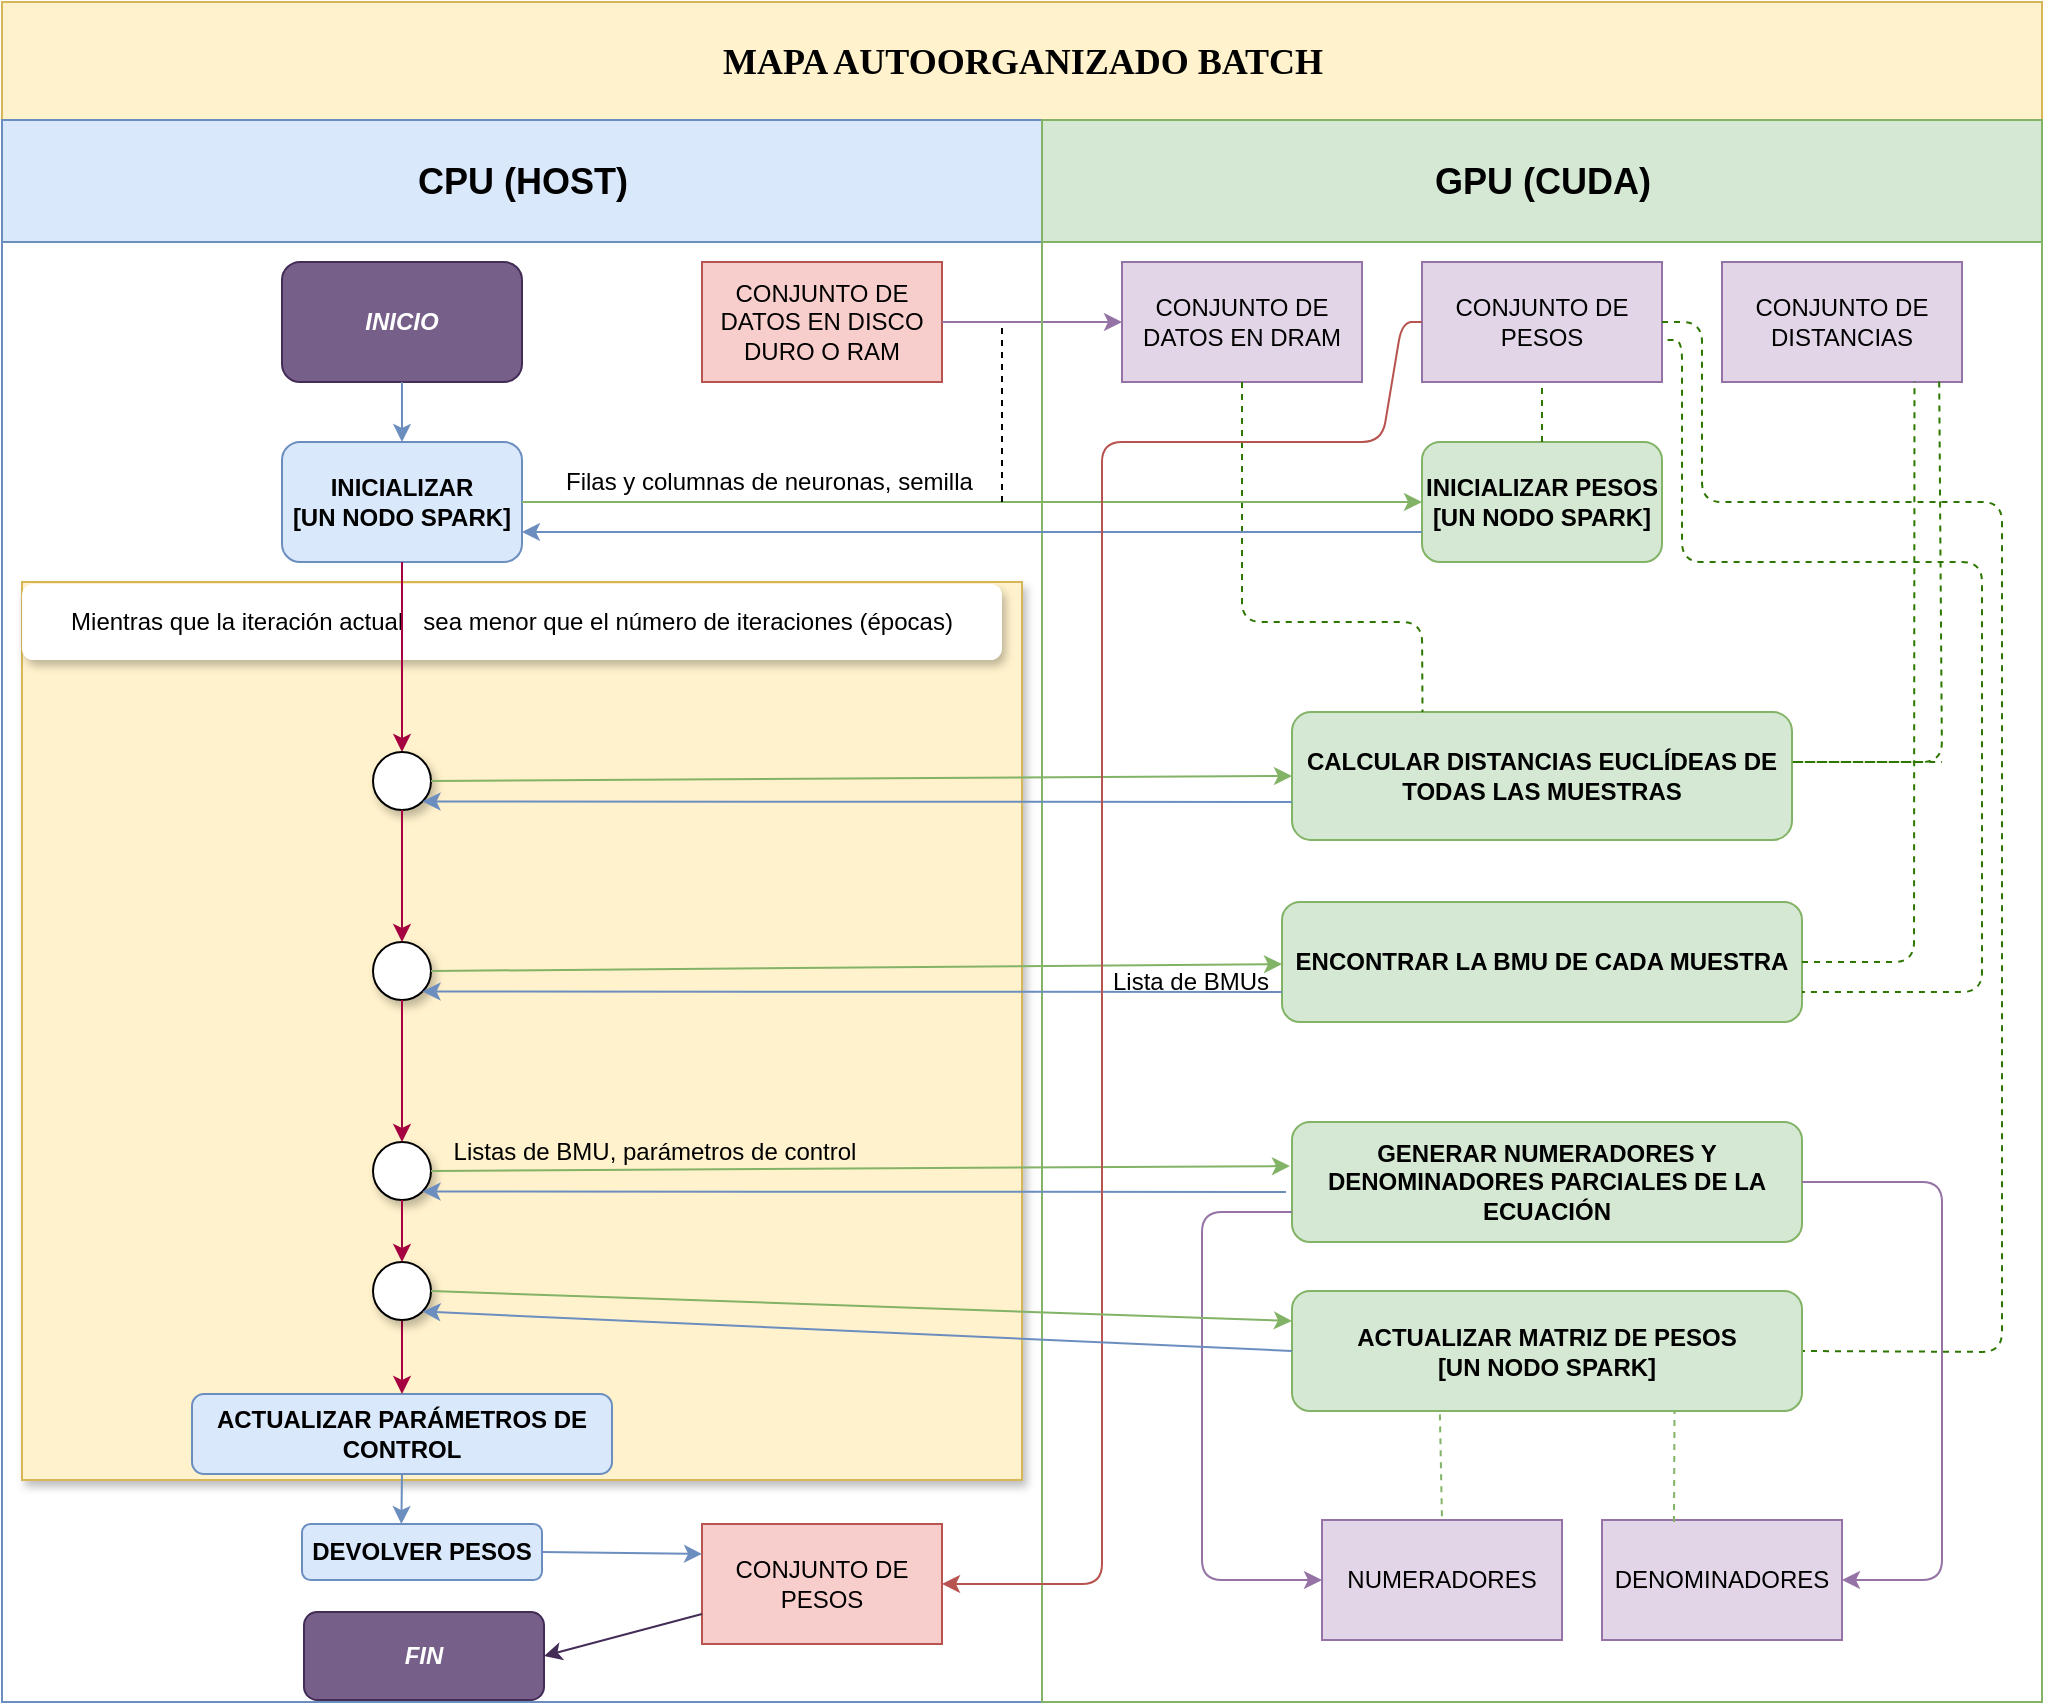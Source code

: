 <mxfile version="10.6.8" type="device"><diagram name="Page-1" id="74e2e168-ea6b-b213-b513-2b3c1d86103e"><mxGraphModel dx="1680" dy="890" grid="1" gridSize="10" guides="1" tooltips="1" connect="1" arrows="1" fold="1" page="1" pageScale="1" pageWidth="1100" pageHeight="850" background="#ffffff" math="0" shadow="0"><root><mxCell id="0"/><mxCell id="1" parent="0"/><mxCell id="77e6c97f196da883-1" value="&lt;font style=&quot;font-size: 18px&quot;&gt;MAPA AUTOORGANIZADO BATCH&lt;br&gt;&lt;/font&gt;" style="swimlane;html=1;childLayout=stackLayout;startSize=59;rounded=0;shadow=0;labelBackgroundColor=none;strokeColor=#d6b656;strokeWidth=1;fillColor=#fff2cc;fontFamily=Verdana;fontSize=8;align=center;perimeterSpacing=0;" parent="1" vertex="1"><mxGeometry x="100" y="50" width="1020" height="850" as="geometry"/></mxCell><mxCell id="77e6c97f196da883-2" value="&lt;font style=&quot;font-size: 18px&quot;&gt;CPU (HOST)&lt;/font&gt; " style="swimlane;html=1;startSize=61;fillColor=#dae8fc;strokeColor=#6c8ebf;" parent="77e6c97f196da883-1" vertex="1"><mxGeometry y="59" width="520" height="791" as="geometry"/></mxCell><mxCell id="0OCqr0jmDiNSP5eo5NrA-1" value="CONJUNTO DE DATOS EN DISCO DURO O RAM" style="rounded=0;whiteSpace=wrap;html=1;fillColor=#f8cecc;strokeColor=#b85450;" parent="77e6c97f196da883-2" vertex="1"><mxGeometry x="350" y="71" width="120" height="60" as="geometry"/></mxCell><mxCell id="0OCqr0jmDiNSP5eo5NrA-5" value="INICIO" style="rounded=1;whiteSpace=wrap;html=1;fillColor=#76608a;strokeColor=#432D57;fontStyle=3;fontColor=#ffffff;" parent="77e6c97f196da883-2" vertex="1"><mxGeometry x="140" y="71" width="120" height="60" as="geometry"/></mxCell><mxCell id="0OCqr0jmDiNSP5eo5NrA-8" value="&lt;div&gt;INICIALIZAR&lt;/div&gt;&lt;div&gt;[UN NODO SPARK]&lt;br&gt;&lt;/div&gt;" style="rounded=1;whiteSpace=wrap;html=1;fillColor=#dae8fc;strokeColor=#6c8ebf;fontStyle=1" parent="77e6c97f196da883-2" vertex="1"><mxGeometry x="140" y="161" width="120" height="60" as="geometry"/></mxCell><mxCell id="0OCqr0jmDiNSP5eo5NrA-13" value="" style="endArrow=classic;html=1;exitX=0.5;exitY=1;exitDx=0;exitDy=0;entryX=0.5;entryY=0;entryDx=0;entryDy=0;fillColor=#dae8fc;strokeColor=#6c8ebf;" parent="77e6c97f196da883-2" source="0OCqr0jmDiNSP5eo5NrA-5" target="0OCqr0jmDiNSP5eo5NrA-8" edge="1"><mxGeometry width="50" height="50" relative="1" as="geometry"><mxPoint y="761" as="sourcePoint"/><mxPoint x="50" y="711" as="targetPoint"/></mxGeometry></mxCell><mxCell id="0OCqr0jmDiNSP5eo5NrA-24" value="" style="rounded=0;whiteSpace=wrap;html=1;shadow=1;comic=0;fillColor=#fff2cc;strokeColor=#d6b656;glass=0;" parent="77e6c97f196da883-2" vertex="1"><mxGeometry x="10" y="231" width="500" height="449" as="geometry"/></mxCell><mxCell id="0OCqr0jmDiNSP5eo5NrA-25" value="Mientras que la iteración actual &amp;nbsp; sea menor que el número de iteraciones (épocas)" style="text;html=1;strokeColor=none;fillColor=#ffffff;align=center;verticalAlign=middle;whiteSpace=wrap;rounded=1;shadow=1;comic=0;" parent="77e6c97f196da883-2" vertex="1"><mxGeometry x="10" y="232" width="490" height="38" as="geometry"/></mxCell><mxCell id="0OCqr0jmDiNSP5eo5NrA-30" value="" style="endArrow=classic;html=1;exitX=0.5;exitY=1;exitDx=0;exitDy=0;entryX=0.5;entryY=0;entryDx=0;entryDy=0;fillColor=#d80073;strokeColor=#A50040;" parent="77e6c97f196da883-2" source="0OCqr0jmDiNSP5eo5NrA-8" target="0OCqr0jmDiNSP5eo5NrA-31" edge="1"><mxGeometry width="50" height="50" relative="1" as="geometry"><mxPoint y="861" as="sourcePoint"/><mxPoint x="50" y="811" as="targetPoint"/></mxGeometry></mxCell><mxCell id="0OCqr0jmDiNSP5eo5NrA-31" value="" style="ellipse;whiteSpace=wrap;html=1;aspect=fixed;rounded=1;shadow=1;glass=0;comic=0;labelBackgroundColor=#ffffff;fillColor=#ffffff;gradientColor=#ffffff;" parent="77e6c97f196da883-2" vertex="1"><mxGeometry x="185.5" y="316" width="29" height="29" as="geometry"/></mxCell><mxCell id="0OCqr0jmDiNSP5eo5NrA-35" value="ACTUALIZAR PARÁMETROS DE CONTROL" style="rounded=1;whiteSpace=wrap;html=1;shadow=0;glass=0;comic=0;labelBackgroundColor=none;fillColor=#dae8fc;strokeColor=#6c8ebf;fontStyle=1" parent="77e6c97f196da883-2" vertex="1"><mxGeometry x="95" y="637" width="210" height="40" as="geometry"/></mxCell><mxCell id="0OCqr0jmDiNSP5eo5NrA-36" value="&lt;div&gt;DEVOLVER PESOS&lt;/div&gt;" style="rounded=1;whiteSpace=wrap;html=1;shadow=0;glass=0;comic=0;labelBackgroundColor=none;fillColor=#dae8fc;strokeColor=#6c8ebf;fontStyle=1" parent="77e6c97f196da883-2" vertex="1"><mxGeometry x="150" y="702" width="120" height="28" as="geometry"/></mxCell><mxCell id="0OCqr0jmDiNSP5eo5NrA-37" value="" style="ellipse;whiteSpace=wrap;html=1;aspect=fixed;rounded=1;shadow=1;glass=0;comic=0;labelBackgroundColor=#ffffff;fillColor=#ffffff;gradientColor=#ffffff;" parent="77e6c97f196da883-2" vertex="1"><mxGeometry x="185.5" y="411" width="29" height="29" as="geometry"/></mxCell><mxCell id="0OCqr0jmDiNSP5eo5NrA-41" value="" style="endArrow=classic;html=1;exitX=0.5;exitY=1;exitDx=0;exitDy=0;entryX=0.5;entryY=0;entryDx=0;entryDy=0;fillColor=#d80073;strokeColor=#A50040;" parent="77e6c97f196da883-2" source="0OCqr0jmDiNSP5eo5NrA-31" target="0OCqr0jmDiNSP5eo5NrA-37" edge="1"><mxGeometry width="50" height="50" relative="1" as="geometry"><mxPoint y="861" as="sourcePoint"/><mxPoint x="50" y="811" as="targetPoint"/></mxGeometry></mxCell><mxCell id="0OCqr0jmDiNSP5eo5NrA-19" value="Filas y columnas de neuronas, semilla" style="text;html=1;resizable=0;points=[];autosize=1;align=left;verticalAlign=top;spacingTop=-4;" parent="77e6c97f196da883-2" vertex="1"><mxGeometry x="280" y="171" width="230" height="20" as="geometry"/></mxCell><mxCell id="0OCqr0jmDiNSP5eo5NrA-49" value="CONJUNTO DE PESOS" style="rounded=0;whiteSpace=wrap;html=1;shadow=0;glass=0;comic=0;labelBackgroundColor=none;fillColor=#f8cecc;strokeColor=#b85450;" parent="77e6c97f196da883-2" vertex="1"><mxGeometry x="350" y="702" width="120" height="60" as="geometry"/></mxCell><mxCell id="0OCqr0jmDiNSP5eo5NrA-51" value="" style="ellipse;whiteSpace=wrap;html=1;aspect=fixed;rounded=1;shadow=1;glass=0;comic=0;labelBackgroundColor=#ffffff;fillColor=#ffffff;gradientColor=#ffffff;" parent="77e6c97f196da883-2" vertex="1"><mxGeometry x="185.5" y="511" width="29" height="29" as="geometry"/></mxCell><mxCell id="0OCqr0jmDiNSP5eo5NrA-53" value="" style="endArrow=classic;html=1;exitX=0.5;exitY=1;exitDx=0;exitDy=0;entryX=0.5;entryY=0;entryDx=0;entryDy=0;fillColor=#d80073;strokeColor=#A50040;" parent="77e6c97f196da883-2" source="0OCqr0jmDiNSP5eo5NrA-37" target="0OCqr0jmDiNSP5eo5NrA-51" edge="1"><mxGeometry width="50" height="50" relative="1" as="geometry"><mxPoint y="861" as="sourcePoint"/><mxPoint x="50" y="811" as="targetPoint"/></mxGeometry></mxCell><mxCell id="0OCqr0jmDiNSP5eo5NrA-57" value="" style="endArrow=classic;html=1;strokeWidth=1;fillColor=#d80073;strokeColor=#A50040;" parent="77e6c97f196da883-2" edge="1"><mxGeometry width="50" height="50" relative="1" as="geometry"><mxPoint x="200" y="591" as="sourcePoint"/><mxPoint x="200" y="637" as="targetPoint"/></mxGeometry></mxCell><mxCell id="0OCqr0jmDiNSP5eo5NrA-58" value="" style="endArrow=classic;html=1;strokeWidth=1;exitX=0.5;exitY=1;exitDx=0;exitDy=0;entryX=0.414;entryY=0;entryDx=0;entryDy=0;entryPerimeter=0;fillColor=#dae8fc;strokeColor=#6c8ebf;" parent="77e6c97f196da883-2" source="0OCqr0jmDiNSP5eo5NrA-35" target="0OCqr0jmDiNSP5eo5NrA-36" edge="1"><mxGeometry width="50" height="50" relative="1" as="geometry"><mxPoint y="861" as="sourcePoint"/><mxPoint x="50" y="811" as="targetPoint"/></mxGeometry></mxCell><mxCell id="0OCqr0jmDiNSP5eo5NrA-60" value="" style="endArrow=classic;html=1;strokeWidth=1;exitX=1;exitY=0.5;exitDx=0;exitDy=0;entryX=0;entryY=0.25;entryDx=0;entryDy=0;fillColor=#dae8fc;strokeColor=#6c8ebf;" parent="77e6c97f196da883-2" source="0OCqr0jmDiNSP5eo5NrA-36" target="0OCqr0jmDiNSP5eo5NrA-49" edge="1"><mxGeometry width="50" height="50" relative="1" as="geometry"><mxPoint x="270" y="729" as="sourcePoint"/><mxPoint x="350" y="728" as="targetPoint"/></mxGeometry></mxCell><mxCell id="0OCqr0jmDiNSP5eo5NrA-64" value="FIN" style="rounded=1;whiteSpace=wrap;html=1;shadow=0;glass=0;comic=0;labelBackgroundColor=none;fillColor=#76608a;strokeColor=#432D57;fontStyle=3;fontColor=#ffffff;" parent="77e6c97f196da883-2" vertex="1"><mxGeometry x="151" y="746" width="120" height="44" as="geometry"/></mxCell><mxCell id="0OCqr0jmDiNSP5eo5NrA-65" value="" style="endArrow=classic;html=1;strokeWidth=1;exitX=0;exitY=0.75;exitDx=0;exitDy=0;entryX=1;entryY=0.5;entryDx=0;entryDy=0;fillColor=#76608a;strokeColor=#432D57;" parent="77e6c97f196da883-2" source="0OCqr0jmDiNSP5eo5NrA-49" target="0OCqr0jmDiNSP5eo5NrA-64" edge="1"><mxGeometry width="50" height="50" relative="1" as="geometry"><mxPoint y="861" as="sourcePoint"/><mxPoint x="50" y="811" as="targetPoint"/></mxGeometry></mxCell><mxCell id="0OCqr0jmDiNSP5eo5NrA-69" value="" style="ellipse;whiteSpace=wrap;html=1;aspect=fixed;rounded=1;shadow=1;glass=0;comic=0;labelBackgroundColor=#ffffff;fillColor=#ffffff;gradientColor=#ffffff;" parent="77e6c97f196da883-2" vertex="1"><mxGeometry x="185.5" y="571" width="29" height="29" as="geometry"/></mxCell><mxCell id="0OCqr0jmDiNSP5eo5NrA-71" value="" style="endArrow=classic;html=1;exitX=0.5;exitY=1;exitDx=0;exitDy=0;entryX=0.5;entryY=0;entryDx=0;entryDy=0;fillColor=#d80073;strokeColor=#A50040;" parent="77e6c97f196da883-2" source="0OCqr0jmDiNSP5eo5NrA-51" target="0OCqr0jmDiNSP5eo5NrA-69" edge="1"><mxGeometry width="50" height="50" relative="1" as="geometry"><mxPoint x="210" y="450.471" as="sourcePoint"/><mxPoint x="210" y="521.059" as="targetPoint"/></mxGeometry></mxCell><mxCell id="0OCqr0jmDiNSP5eo5NrA-15" value="" style="endArrow=classic;html=1;exitX=1;exitY=0.5;exitDx=0;exitDy=0;entryX=0;entryY=0.5;entryDx=0;entryDy=0;fillColor=#e1d5e7;strokeColor=#9673a6;" parent="77e6c97f196da883-1" source="0OCqr0jmDiNSP5eo5NrA-1" target="0OCqr0jmDiNSP5eo5NrA-2" edge="1"><mxGeometry width="50" height="50" relative="1" as="geometry"><mxPoint y="820" as="sourcePoint"/><mxPoint x="50" y="770" as="targetPoint"/></mxGeometry></mxCell><mxCell id="77e6c97f196da883-3" value="&lt;font style=&quot;font-size: 18px&quot;&gt;GPU (CUDA)&lt;/font&gt;" style="swimlane;html=1;startSize=61;fillColor=#d5e8d4;strokeColor=#82b366;shadow=0;swimlaneFillColor=none;" parent="77e6c97f196da883-1" vertex="1"><mxGeometry x="520" y="59" width="500" height="791" as="geometry"/></mxCell><mxCell id="0OCqr0jmDiNSP5eo5NrA-2" value="CONJUNTO DE DATOS EN DRAM" style="rounded=0;whiteSpace=wrap;html=1;fillColor=#e1d5e7;strokeColor=#9673a6;" parent="77e6c97f196da883-3" vertex="1"><mxGeometry x="40" y="71" width="120" height="60" as="geometry"/></mxCell><mxCell id="0OCqr0jmDiNSP5eo5NrA-3" value="&lt;div&gt;CONJUNTO DE PESOS&lt;/div&gt;" style="rounded=0;whiteSpace=wrap;html=1;fillColor=#e1d5e7;strokeColor=#9673a6;" parent="77e6c97f196da883-3" vertex="1"><mxGeometry x="190" y="71" width="120" height="60" as="geometry"/></mxCell><mxCell id="0OCqr0jmDiNSP5eo5NrA-4" value="&lt;div&gt;CONJUNTO DE DISTANCIAS&lt;/div&gt;" style="rounded=0;whiteSpace=wrap;html=1;fillColor=#e1d5e7;strokeColor=#9673a6;" parent="77e6c97f196da883-3" vertex="1"><mxGeometry x="340" y="71" width="120" height="60" as="geometry"/></mxCell><mxCell id="0OCqr0jmDiNSP5eo5NrA-6" value="&lt;div&gt;INICIALIZAR PESOS&lt;/div&gt;[UN NODO SPARK]" style="rounded=1;whiteSpace=wrap;html=1;fillColor=#d5e8d4;strokeColor=#82b366;fontStyle=1" parent="77e6c97f196da883-3" vertex="1"><mxGeometry x="190" y="161" width="120" height="60" as="geometry"/></mxCell><mxCell id="0OCqr0jmDiNSP5eo5NrA-17" value="" style="endArrow=none;dashed=1;html=1;exitX=0.5;exitY=0;exitDx=0;exitDy=0;entryX=0.5;entryY=1;entryDx=0;entryDy=0;fillColor=#60a917;strokeColor=#2D7600;" parent="77e6c97f196da883-3" source="0OCqr0jmDiNSP5eo5NrA-6" target="0OCqr0jmDiNSP5eo5NrA-3" edge="1"><mxGeometry width="50" height="50" relative="1" as="geometry"><mxPoint x="-490" y="761" as="sourcePoint"/><mxPoint x="-440" y="711" as="targetPoint"/></mxGeometry></mxCell><mxCell id="0OCqr0jmDiNSP5eo5NrA-34" value="CALCULAR DISTANCIAS EUCLÍDEAS DE TODAS LAS MUESTRAS" style="rounded=1;whiteSpace=wrap;html=1;shadow=0;glass=0;comic=0;labelBackgroundColor=none;fillColor=#d5e8d4;strokeColor=#82b366;fontStyle=1" parent="77e6c97f196da883-3" vertex="1"><mxGeometry x="125" y="296" width="250" height="64" as="geometry"/></mxCell><mxCell id="0OCqr0jmDiNSP5eo5NrA-43" value="ENCONTRAR LA BMU DE CADA MUESTRA" style="rounded=1;whiteSpace=wrap;html=1;shadow=0;glass=0;comic=0;labelBackgroundColor=none;fillColor=#d5e8d4;strokeColor=#82b366;fontStyle=1" parent="77e6c97f196da883-3" vertex="1"><mxGeometry x="120" y="391" width="260" height="60" as="geometry"/></mxCell><mxCell id="0OCqr0jmDiNSP5eo5NrA-47" value="" style="endArrow=none;dashed=1;html=1;entryX=0.802;entryY=0.995;entryDx=0;entryDy=0;entryPerimeter=0;exitX=1;exitY=0.5;exitDx=0;exitDy=0;fillColor=#60a917;strokeColor=#2D7600;" parent="77e6c97f196da883-3" source="0OCqr0jmDiNSP5eo5NrA-43" target="0OCqr0jmDiNSP5eo5NrA-4" edge="1"><mxGeometry width="50" height="50" relative="1" as="geometry"><mxPoint x="436" y="411" as="sourcePoint"/><mxPoint x="410" y="226" as="targetPoint"/><Array as="points"><mxPoint x="436" y="421"/></Array></mxGeometry></mxCell><mxCell id="0OCqr0jmDiNSP5eo5NrA-52" value="GENERAR NUMERADORES Y DENOMINADORES PARCIALES DE LA ECUACIÓN" style="rounded=1;whiteSpace=wrap;html=1;shadow=0;glass=0;comic=0;labelBackgroundColor=none;fillColor=#d5e8d4;strokeColor=#82b366;fontStyle=1" parent="77e6c97f196da883-3" vertex="1"><mxGeometry x="125" y="501" width="255" height="60" as="geometry"/></mxCell><mxCell id="0OCqr0jmDiNSP5eo5NrA-66" value="" style="endArrow=none;dashed=1;html=1;strokeWidth=1;exitX=0.5;exitY=1;exitDx=0;exitDy=0;entryX=0.261;entryY=0.001;entryDx=0;entryDy=0;entryPerimeter=0;fillColor=#60a917;strokeColor=#2D7600;" parent="77e6c97f196da883-3" source="0OCqr0jmDiNSP5eo5NrA-2" target="0OCqr0jmDiNSP5eo5NrA-34" edge="1"><mxGeometry width="50" height="50" relative="1" as="geometry"><mxPoint x="250" y="671" as="sourcePoint"/><mxPoint x="188" y="291" as="targetPoint"/><Array as="points"><mxPoint x="100" y="251"/><mxPoint x="190" y="251"/></Array></mxGeometry></mxCell><mxCell id="0OCqr0jmDiNSP5eo5NrA-67" value="" style="endArrow=none;dashed=1;html=1;strokeWidth=1;exitX=1;exitY=0.5;exitDx=0;exitDy=0;entryX=1;entryY=0.5;entryDx=0;entryDy=0;fillColor=#60a917;strokeColor=#2D7600;" parent="77e6c97f196da883-3" source="0OCqr0jmDiNSP5eo5NrA-3" target="0OCqr0jmDiNSP5eo5NrA-72" edge="1"><mxGeometry width="50" height="50" relative="1" as="geometry"><mxPoint x="-520" y="861" as="sourcePoint"/><mxPoint x="-470" y="811" as="targetPoint"/><Array as="points"><mxPoint x="330" y="101"/><mxPoint x="330" y="191"/><mxPoint x="480" y="191"/><mxPoint x="480" y="616"/></Array></mxGeometry></mxCell><mxCell id="0OCqr0jmDiNSP5eo5NrA-68" value="" style="endArrow=none;dashed=1;html=1;strokeWidth=1;exitX=1.023;exitY=0.651;exitDx=0;exitDy=0;exitPerimeter=0;entryX=1;entryY=0.75;entryDx=0;entryDy=0;fillColor=#60a917;strokeColor=#2D7600;" parent="77e6c97f196da883-3" source="0OCqr0jmDiNSP5eo5NrA-3" target="0OCqr0jmDiNSP5eo5NrA-43" edge="1"><mxGeometry width="50" height="50" relative="1" as="geometry"><mxPoint x="390" y="505.5" as="sourcePoint"/><mxPoint x="440" y="455.5" as="targetPoint"/><Array as="points"><mxPoint x="320" y="110"/><mxPoint x="320" y="221"/><mxPoint x="470" y="221"/><mxPoint x="470" y="436"/></Array></mxGeometry></mxCell><mxCell id="0OCqr0jmDiNSP5eo5NrA-72" value="&lt;div&gt;ACTUALIZAR MATRIZ DE PESOS&lt;/div&gt;&lt;div&gt;[UN NODO SPARK]&lt;br&gt;&lt;/div&gt;" style="rounded=1;whiteSpace=wrap;html=1;shadow=0;glass=0;comic=0;labelBackgroundColor=none;fillColor=#d5e8d4;strokeColor=#82b366;fontStyle=1" parent="77e6c97f196da883-3" vertex="1"><mxGeometry x="125" y="585.5" width="255" height="60" as="geometry"/></mxCell><mxCell id="0OCqr0jmDiNSP5eo5NrA-73" value="NUMERADORES" style="rounded=0;whiteSpace=wrap;html=1;fillColor=#e1d5e7;strokeColor=#9673a6;" parent="77e6c97f196da883-3" vertex="1"><mxGeometry x="140" y="700" width="120" height="60" as="geometry"/></mxCell><mxCell id="0OCqr0jmDiNSP5eo5NrA-78" value="DENOMINADORES" style="rounded=0;whiteSpace=wrap;html=1;fillColor=#e1d5e7;strokeColor=#9673a6;" parent="77e6c97f196da883-3" vertex="1"><mxGeometry x="280" y="700" width="120" height="60" as="geometry"/></mxCell><mxCell id="0OCqr0jmDiNSP5eo5NrA-79" value="" style="endArrow=classic;html=1;strokeWidth=1;exitX=1;exitY=0.5;exitDx=0;exitDy=0;entryX=1;entryY=0.5;entryDx=0;entryDy=0;fillColor=#e1d5e7;strokeColor=#9673a6;" parent="77e6c97f196da883-3" source="0OCqr0jmDiNSP5eo5NrA-52" target="0OCqr0jmDiNSP5eo5NrA-78" edge="1"><mxGeometry width="50" height="50" relative="1" as="geometry"><mxPoint x="-520" y="861" as="sourcePoint"/><mxPoint x="450" y="731" as="targetPoint"/><Array as="points"><mxPoint x="450" y="531"/><mxPoint x="450" y="730"/></Array></mxGeometry></mxCell><mxCell id="0OCqr0jmDiNSP5eo5NrA-80" value="" style="endArrow=classic;html=1;strokeWidth=1;exitX=0;exitY=0.75;exitDx=0;exitDy=0;entryX=0;entryY=0.5;entryDx=0;entryDy=0;fillColor=#e1d5e7;strokeColor=#9673a6;" parent="77e6c97f196da883-3" source="0OCqr0jmDiNSP5eo5NrA-52" target="0OCqr0jmDiNSP5eo5NrA-73" edge="1"><mxGeometry width="50" height="50" relative="1" as="geometry"><mxPoint x="-490" y="861" as="sourcePoint"/><mxPoint x="-440" y="811" as="targetPoint"/><Array as="points"><mxPoint x="80" y="546"/><mxPoint x="80" y="730"/></Array></mxGeometry></mxCell><mxCell id="0OCqr0jmDiNSP5eo5NrA-81" value="" style="endArrow=none;dashed=1;html=1;strokeWidth=1;entryX=0.5;entryY=0;entryDx=0;entryDy=0;exitX=0.29;exitY=1.028;exitDx=0;exitDy=0;exitPerimeter=0;fillColor=#d5e8d4;strokeColor=#82b366;" parent="77e6c97f196da883-3" source="0OCqr0jmDiNSP5eo5NrA-72" target="0OCqr0jmDiNSP5eo5NrA-73" edge="1"><mxGeometry width="50" height="50" relative="1" as="geometry"><mxPoint x="200" y="641" as="sourcePoint"/><mxPoint x="-440" y="811" as="targetPoint"/></mxGeometry></mxCell><mxCell id="0OCqr0jmDiNSP5eo5NrA-82" value="" style="endArrow=none;dashed=1;html=1;strokeWidth=1;entryX=0.75;entryY=1;entryDx=0;entryDy=0;fillColor=#d5e8d4;strokeColor=#82b366;" parent="77e6c97f196da883-3" target="0OCqr0jmDiNSP5eo5NrA-72" edge="1"><mxGeometry width="50" height="50" relative="1" as="geometry"><mxPoint x="316" y="701" as="sourcePoint"/><mxPoint x="380" y="661" as="targetPoint"/></mxGeometry></mxCell><mxCell id="0OCqr0jmDiNSP5eo5NrA-32" value="" style="endArrow=classic;html=1;exitX=1;exitY=0.5;exitDx=0;exitDy=0;entryX=0;entryY=0.5;entryDx=0;entryDy=0;fillColor=#d5e8d4;strokeColor=#82b366;" parent="77e6c97f196da883-1" source="0OCqr0jmDiNSP5eo5NrA-8" target="0OCqr0jmDiNSP5eo5NrA-6" edge="1"><mxGeometry width="50" height="50" relative="1" as="geometry"><mxPoint y="920" as="sourcePoint"/><mxPoint x="50" y="870" as="targetPoint"/></mxGeometry></mxCell><mxCell id="0OCqr0jmDiNSP5eo5NrA-33" value="" style="endArrow=classic;html=1;exitX=0;exitY=0.75;exitDx=0;exitDy=0;entryX=1;entryY=0.75;entryDx=0;entryDy=0;fillColor=#dae8fc;strokeColor=#6c8ebf;" parent="77e6c97f196da883-1" source="0OCqr0jmDiNSP5eo5NrA-6" target="0OCqr0jmDiNSP5eo5NrA-8" edge="1"><mxGeometry width="50" height="50" relative="1" as="geometry"><mxPoint y="920" as="sourcePoint"/><mxPoint x="50" y="870" as="targetPoint"/></mxGeometry></mxCell><mxCell id="0OCqr0jmDiNSP5eo5NrA-38" value="" style="endArrow=classic;html=1;exitX=1;exitY=0.5;exitDx=0;exitDy=0;entryX=0;entryY=0.5;entryDx=0;entryDy=0;fillColor=#d5e8d4;strokeColor=#82b366;" parent="77e6c97f196da883-1" source="0OCqr0jmDiNSP5eo5NrA-31" target="0OCqr0jmDiNSP5eo5NrA-34" edge="1"><mxGeometry width="50" height="50" relative="1" as="geometry"><mxPoint y="920" as="sourcePoint"/><mxPoint x="50" y="870" as="targetPoint"/></mxGeometry></mxCell><mxCell id="0OCqr0jmDiNSP5eo5NrA-39" value="" style="endArrow=classic;html=1;entryX=1;entryY=1;entryDx=0;entryDy=0;fillColor=#dae8fc;strokeColor=#6c8ebf;" parent="77e6c97f196da883-1" target="0OCqr0jmDiNSP5eo5NrA-31" edge="1"><mxGeometry width="50" height="50" relative="1" as="geometry"><mxPoint x="645" y="400" as="sourcePoint"/><mxPoint x="50" y="870" as="targetPoint"/></mxGeometry></mxCell><mxCell id="0OCqr0jmDiNSP5eo5NrA-42" value="" style="endArrow=classic;html=1;exitX=1;exitY=0.5;exitDx=0;exitDy=0;fillColor=#d5e8d4;strokeColor=#82b366;" parent="77e6c97f196da883-1" source="0OCqr0jmDiNSP5eo5NrA-37" target="0OCqr0jmDiNSP5eo5NrA-43" edge="1"><mxGeometry width="50" height="50" relative="1" as="geometry"><mxPoint y="920" as="sourcePoint"/><mxPoint x="610" y="485" as="targetPoint"/></mxGeometry></mxCell><mxCell id="0OCqr0jmDiNSP5eo5NrA-44" value="" style="endArrow=classic;html=1;exitX=0;exitY=0.75;exitDx=0;exitDy=0;entryX=1;entryY=1;entryDx=0;entryDy=0;fillColor=#dae8fc;strokeColor=#6c8ebf;" parent="77e6c97f196da883-1" source="0OCqr0jmDiNSP5eo5NrA-43" target="0OCqr0jmDiNSP5eo5NrA-37" edge="1"><mxGeometry width="50" height="50" relative="1" as="geometry"><mxPoint y="920" as="sourcePoint"/><mxPoint x="50" y="870" as="targetPoint"/></mxGeometry></mxCell><mxCell id="0OCqr0jmDiNSP5eo5NrA-48" value="Lista de BMUs" style="text;html=1;resizable=0;points=[];align=center;verticalAlign=middle;labelBackgroundColor=none;" parent="0OCqr0jmDiNSP5eo5NrA-44" vertex="1" connectable="0"><mxGeometry x="0.175" y="1" relative="1" as="geometry"><mxPoint x="206.5" y="-6" as="offset"/></mxGeometry></mxCell><mxCell id="0OCqr0jmDiNSP5eo5NrA-54" value="" style="endArrow=classic;html=1;exitX=1;exitY=0.5;exitDx=0;exitDy=0;entryX=-0.004;entryY=0.367;entryDx=0;entryDy=0;entryPerimeter=0;fillColor=#d5e8d4;strokeColor=#82b366;" parent="77e6c97f196da883-1" source="0OCqr0jmDiNSP5eo5NrA-51" target="0OCqr0jmDiNSP5eo5NrA-52" edge="1"><mxGeometry width="50" height="50" relative="1" as="geometry"><mxPoint y="920" as="sourcePoint"/><mxPoint x="50" y="870" as="targetPoint"/></mxGeometry></mxCell><mxCell id="0OCqr0jmDiNSP5eo5NrA-55" value="Listas de BMU, parámetros de control" style="text;html=1;resizable=0;points=[];align=center;verticalAlign=middle;labelBackgroundColor=none;" parent="0OCqr0jmDiNSP5eo5NrA-54" vertex="1" connectable="0"><mxGeometry x="0.263" y="1" relative="1" as="geometry"><mxPoint x="-160" y="-7" as="offset"/></mxGeometry></mxCell><mxCell id="0OCqr0jmDiNSP5eo5NrA-59" value="" style="endArrow=classic;html=1;strokeWidth=1;entryX=1;entryY=1;entryDx=0;entryDy=0;fillColor=#dae8fc;strokeColor=#6c8ebf;" parent="77e6c97f196da883-1" target="0OCqr0jmDiNSP5eo5NrA-51" edge="1"><mxGeometry width="50" height="50" relative="1" as="geometry"><mxPoint x="642" y="595" as="sourcePoint"/><mxPoint x="50" y="870" as="targetPoint"/></mxGeometry></mxCell><mxCell id="0OCqr0jmDiNSP5eo5NrA-62" value="" style="endArrow=classic;html=1;strokeWidth=1;exitX=0;exitY=0.5;exitDx=0;exitDy=0;entryX=1;entryY=0.5;entryDx=0;entryDy=0;fillColor=#f8cecc;strokeColor=#b85450;" parent="77e6c97f196da883-1" source="0OCqr0jmDiNSP5eo5NrA-3" target="0OCqr0jmDiNSP5eo5NrA-49" edge="1"><mxGeometry width="50" height="50" relative="1" as="geometry"><mxPoint y="920" as="sourcePoint"/><mxPoint x="50" y="870" as="targetPoint"/><Array as="points"><mxPoint x="700" y="160"/><mxPoint x="690" y="220"/><mxPoint x="550" y="220"/><mxPoint x="550" y="791"/></Array></mxGeometry></mxCell><mxCell id="0OCqr0jmDiNSP5eo5NrA-74" value="" style="endArrow=classic;html=1;exitX=1;exitY=0.5;exitDx=0;exitDy=0;entryX=0;entryY=0.25;entryDx=0;entryDy=0;fillColor=#d5e8d4;strokeColor=#82b366;" parent="77e6c97f196da883-1" source="0OCqr0jmDiNSP5eo5NrA-69" target="0OCqr0jmDiNSP5eo5NrA-72" edge="1"><mxGeometry width="50" height="50" relative="1" as="geometry"><mxPoint x="240.118" y="633.176" as="sourcePoint"/><mxPoint x="669.529" y="630.824" as="targetPoint"/></mxGeometry></mxCell><mxCell id="0OCqr0jmDiNSP5eo5NrA-77" value="" style="endArrow=classic;html=1;strokeWidth=1;entryX=1;entryY=1;entryDx=0;entryDy=0;fillColor=#dae8fc;strokeColor=#6c8ebf;exitX=0;exitY=0.5;exitDx=0;exitDy=0;" parent="77e6c97f196da883-1" source="0OCqr0jmDiNSP5eo5NrA-72" target="0OCqr0jmDiNSP5eo5NrA-69" edge="1"><mxGeometry width="50" height="50" relative="1" as="geometry"><mxPoint x="652" y="605" as="sourcePoint"/><mxPoint x="220.588" y="604.765" as="targetPoint"/></mxGeometry></mxCell><mxCell id="0OCqr0jmDiNSP5eo5NrA-16" value="" style="endArrow=none;dashed=1;html=1;" parent="1" edge="1"><mxGeometry width="50" height="50" relative="1" as="geometry"><mxPoint x="600" y="300" as="sourcePoint"/><mxPoint x="600" y="210" as="targetPoint"/></mxGeometry></mxCell><mxCell id="0OCqr0jmDiNSP5eo5NrA-45" value="" style="endArrow=none;dashed=1;html=1;exitX=0.905;exitY=0.995;exitDx=0;exitDy=0;exitPerimeter=0;fillColor=#60a917;strokeColor=#2D7600;" parent="1" source="0OCqr0jmDiNSP5eo5NrA-4" edge="1"><mxGeometry width="50" height="50" relative="1" as="geometry"><mxPoint x="100" y="970" as="sourcePoint"/><mxPoint x="1070" y="430" as="targetPoint"/><Array as="points"><mxPoint x="1070" y="430"/><mxPoint x="990" y="430"/></Array></mxGeometry></mxCell></root></mxGraphModel></diagram></mxfile>